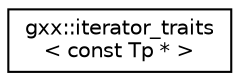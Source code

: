 digraph "Graphical Class Hierarchy"
{
  edge [fontname="Helvetica",fontsize="10",labelfontname="Helvetica",labelfontsize="10"];
  node [fontname="Helvetica",fontsize="10",shape=record];
  rankdir="LR";
  Node1 [label="gxx::iterator_traits\l\< const Tp * \>",height=0.2,width=0.4,color="black", fillcolor="white", style="filled",URL="$structgxx_1_1iterator__traits_3_01const_01Tp_01_5_01_4.html",tooltip="Partial specialization for const pointer types. "];
}
